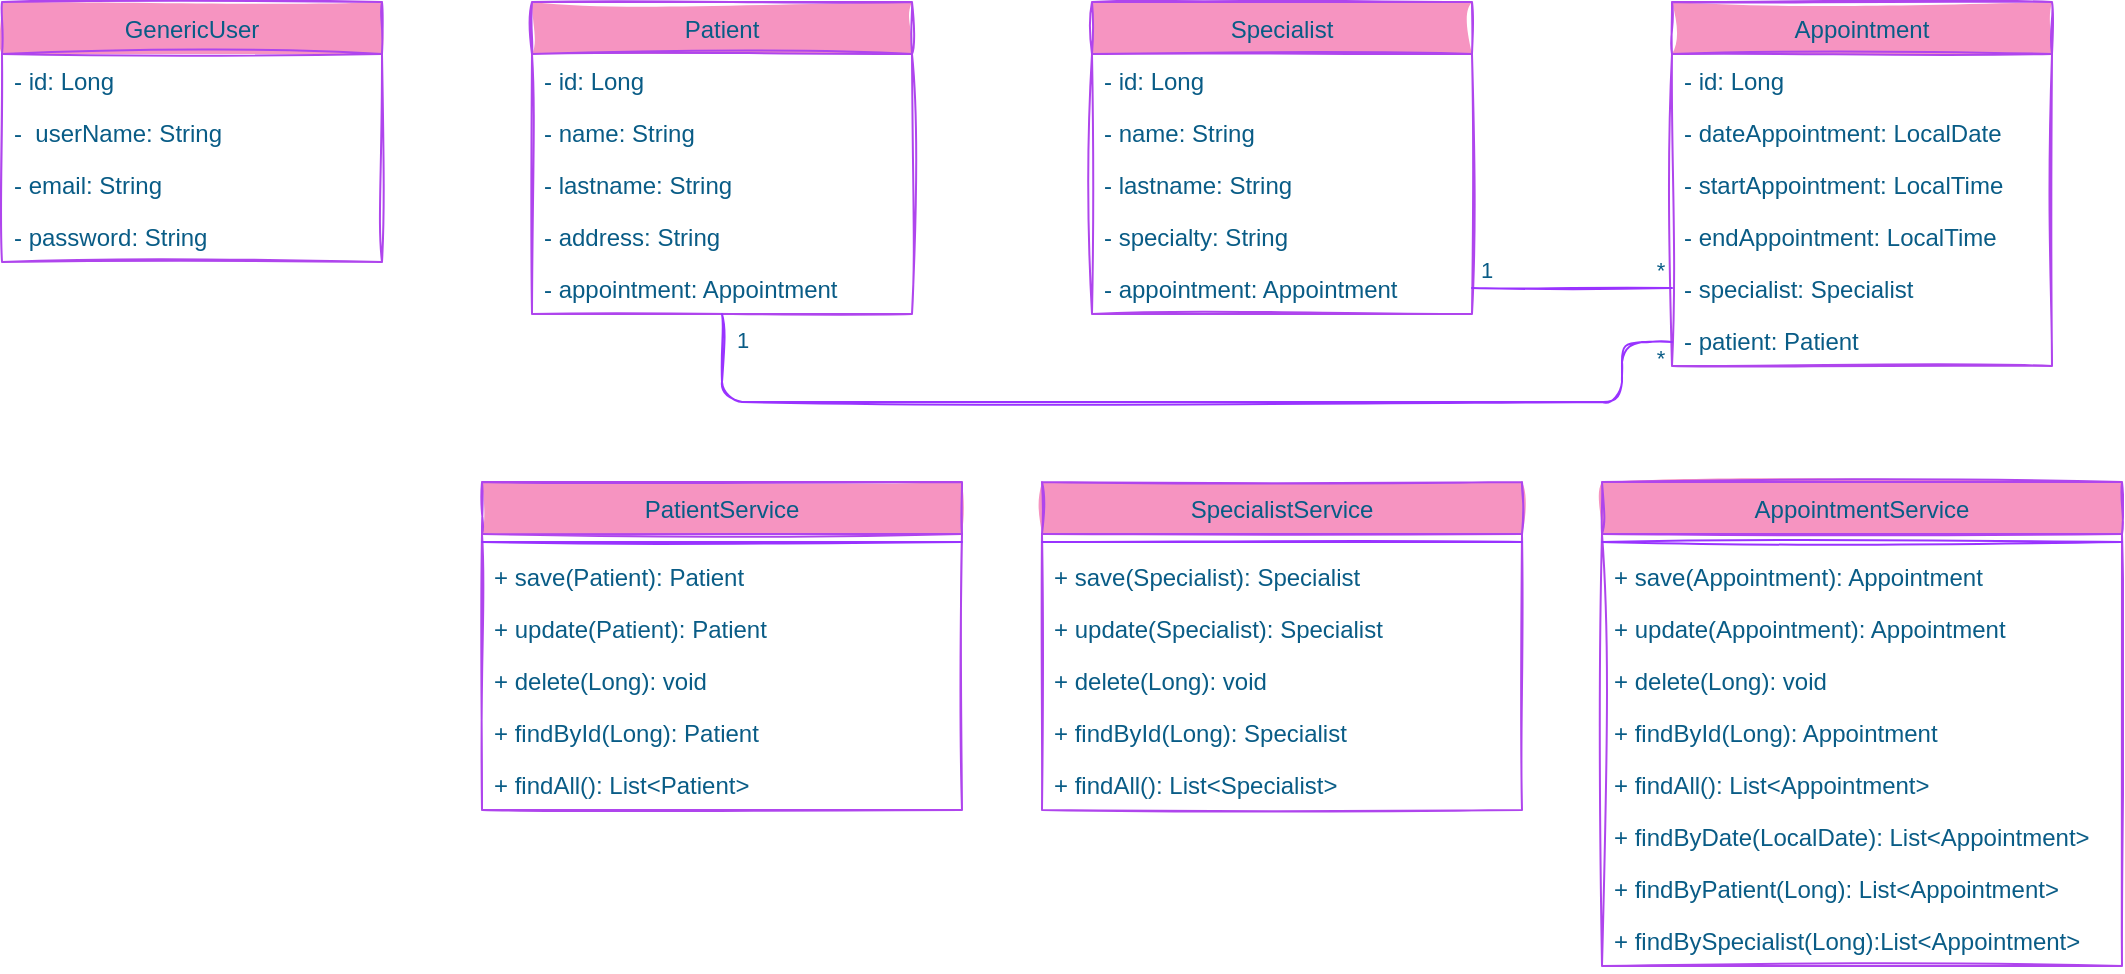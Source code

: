 <mxfile version="18.0.0" type="device" pages="2"><diagram name="UML" id="b5b7bab2-c9e2-2cf4-8b2a-24fd1a2a6d21"><mxGraphModel dx="862" dy="442" grid="1" gridSize="10" guides="1" tooltips="1" connect="1" arrows="1" fold="1" page="1" pageScale="1" pageWidth="1169" pageHeight="827" math="0" shadow="0"><root><mxCell id="0"/><mxCell id="1" parent="0"/><mxCell id="-_gNW6M4BK65J3YZP9LD-1" value="Patient" style="swimlane;fontStyle=0;childLayout=stackLayout;horizontal=1;startSize=26;horizontalStack=0;resizeParent=1;resizeParentMax=0;resizeLast=0;collapsible=1;marginBottom=0;swimlaneFillColor=#FFFFFF;fillColor=#F694C1;strokeColor=#AF45ED;fontColor=#095C86;sketch=1;fillStyle=solid;rounded=0;" parent="1" vertex="1"><mxGeometry x="305" y="80" width="190" height="156" as="geometry"/></mxCell><mxCell id="-_gNW6M4BK65J3YZP9LD-2" value="- id: Long" style="text;strokeColor=none;fillColor=none;align=left;verticalAlign=top;spacingLeft=4;spacingRight=4;overflow=hidden;rotatable=0;points=[[0,0.5],[1,0.5]];portConstraint=eastwest;fontColor=#095C86;sketch=1;rounded=0;" parent="-_gNW6M4BK65J3YZP9LD-1" vertex="1"><mxGeometry y="26" width="190" height="26" as="geometry"/></mxCell><mxCell id="-_gNW6M4BK65J3YZP9LD-3" value="- name: String" style="text;strokeColor=none;fillColor=none;align=left;verticalAlign=top;spacingLeft=4;spacingRight=4;overflow=hidden;rotatable=0;points=[[0,0.5],[1,0.5]];portConstraint=eastwest;fontColor=#095C86;sketch=1;rounded=0;" parent="-_gNW6M4BK65J3YZP9LD-1" vertex="1"><mxGeometry y="52" width="190" height="26" as="geometry"/></mxCell><mxCell id="-_gNW6M4BK65J3YZP9LD-4" value="- lastname: String" style="text;strokeColor=none;fillColor=none;align=left;verticalAlign=top;spacingLeft=4;spacingRight=4;overflow=hidden;rotatable=0;points=[[0,0.5],[1,0.5]];portConstraint=eastwest;fontColor=#095C86;sketch=1;rounded=0;" parent="-_gNW6M4BK65J3YZP9LD-1" vertex="1"><mxGeometry y="78" width="190" height="26" as="geometry"/></mxCell><mxCell id="-_gNW6M4BK65J3YZP9LD-15" value="- address: String" style="text;strokeColor=none;fillColor=none;align=left;verticalAlign=top;spacingLeft=4;spacingRight=4;overflow=hidden;rotatable=0;points=[[0,0.5],[1,0.5]];portConstraint=eastwest;fontColor=#095C86;sketch=1;rounded=0;" parent="-_gNW6M4BK65J3YZP9LD-1" vertex="1"><mxGeometry y="104" width="190" height="26" as="geometry"/></mxCell><mxCell id="OF3Rlddt9lfs2LwnkakC-3" value="- appointment: Appointment" style="text;strokeColor=none;fillColor=none;align=left;verticalAlign=top;spacingLeft=4;spacingRight=4;overflow=hidden;rotatable=0;points=[[0,0.5],[1,0.5]];portConstraint=eastwest;fontColor=#095C86;sketch=1;rounded=0;" vertex="1" parent="-_gNW6M4BK65J3YZP9LD-1"><mxGeometry y="130" width="190" height="26" as="geometry"/></mxCell><mxCell id="-_gNW6M4BK65J3YZP9LD-6" value="GenericUser" style="swimlane;fontStyle=0;childLayout=stackLayout;horizontal=1;startSize=26;horizontalStack=0;resizeParent=1;resizeParentMax=0;resizeLast=0;collapsible=1;marginBottom=0;swimlaneFillColor=#FFFFFF;fillColor=#F694C1;strokeColor=#AF45ED;fontColor=#095C86;sketch=1;fillStyle=solid;rounded=0;" parent="1" vertex="1"><mxGeometry x="40" y="80" width="190" height="130" as="geometry"/></mxCell><mxCell id="-_gNW6M4BK65J3YZP9LD-7" value="- id: Long" style="text;strokeColor=none;fillColor=none;align=left;verticalAlign=top;spacingLeft=4;spacingRight=4;overflow=hidden;rotatable=0;points=[[0,0.5],[1,0.5]];portConstraint=eastwest;fontColor=#095C86;sketch=1;rounded=0;" parent="-_gNW6M4BK65J3YZP9LD-6" vertex="1"><mxGeometry y="26" width="190" height="26" as="geometry"/></mxCell><mxCell id="-_gNW6M4BK65J3YZP9LD-8" value="-  userName: String" style="text;strokeColor=none;fillColor=none;align=left;verticalAlign=top;spacingLeft=4;spacingRight=4;overflow=hidden;rotatable=0;points=[[0,0.5],[1,0.5]];portConstraint=eastwest;fontColor=#095C86;sketch=1;rounded=0;" parent="-_gNW6M4BK65J3YZP9LD-6" vertex="1"><mxGeometry y="52" width="190" height="26" as="geometry"/></mxCell><mxCell id="-_gNW6M4BK65J3YZP9LD-9" value="- email: String" style="text;strokeColor=none;fillColor=none;align=left;verticalAlign=top;spacingLeft=4;spacingRight=4;overflow=hidden;rotatable=0;points=[[0,0.5],[1,0.5]];portConstraint=eastwest;fontColor=#095C86;sketch=1;rounded=0;" parent="-_gNW6M4BK65J3YZP9LD-6" vertex="1"><mxGeometry y="78" width="190" height="26" as="geometry"/></mxCell><mxCell id="QgwXfpp8OTVQLPvjMUYC-29" value="- password: String" style="text;strokeColor=none;fillColor=none;align=left;verticalAlign=top;spacingLeft=4;spacingRight=4;overflow=hidden;rotatable=0;points=[[0,0.5],[1,0.5]];portConstraint=eastwest;fontColor=#095C86;sketch=1;rounded=0;" vertex="1" parent="-_gNW6M4BK65J3YZP9LD-6"><mxGeometry y="104" width="190" height="26" as="geometry"/></mxCell><mxCell id="-_gNW6M4BK65J3YZP9LD-10" value="Specialist" style="swimlane;fontStyle=0;childLayout=stackLayout;horizontal=1;startSize=26;horizontalStack=0;resizeParent=1;resizeParentMax=0;resizeLast=0;collapsible=1;marginBottom=0;swimlaneFillColor=#FFFFFF;fillColor=#F694C1;strokeColor=#AF45ED;fontColor=#095C86;sketch=1;fillStyle=solid;rounded=0;" parent="1" vertex="1"><mxGeometry x="585" y="80" width="190" height="156" as="geometry"/></mxCell><mxCell id="-_gNW6M4BK65J3YZP9LD-11" value="- id: Long" style="text;strokeColor=none;fillColor=none;align=left;verticalAlign=top;spacingLeft=4;spacingRight=4;overflow=hidden;rotatable=0;points=[[0,0.5],[1,0.5]];portConstraint=eastwest;fontColor=#095C86;sketch=1;rounded=0;" parent="-_gNW6M4BK65J3YZP9LD-10" vertex="1"><mxGeometry y="26" width="190" height="26" as="geometry"/></mxCell><mxCell id="-_gNW6M4BK65J3YZP9LD-12" value="- name: String" style="text;strokeColor=none;fillColor=none;align=left;verticalAlign=top;spacingLeft=4;spacingRight=4;overflow=hidden;rotatable=0;points=[[0,0.5],[1,0.5]];portConstraint=eastwest;fontColor=#095C86;sketch=1;rounded=0;" parent="-_gNW6M4BK65J3YZP9LD-10" vertex="1"><mxGeometry y="52" width="190" height="26" as="geometry"/></mxCell><mxCell id="-_gNW6M4BK65J3YZP9LD-13" value="- lastname: String" style="text;strokeColor=none;fillColor=none;align=left;verticalAlign=top;spacingLeft=4;spacingRight=4;overflow=hidden;rotatable=0;points=[[0,0.5],[1,0.5]];portConstraint=eastwest;fontColor=#095C86;sketch=1;rounded=0;" parent="-_gNW6M4BK65J3YZP9LD-10" vertex="1"><mxGeometry y="78" width="190" height="26" as="geometry"/></mxCell><mxCell id="-_gNW6M4BK65J3YZP9LD-16" value="- specialty: String" style="text;strokeColor=none;fillColor=none;align=left;verticalAlign=top;spacingLeft=4;spacingRight=4;overflow=hidden;rotatable=0;points=[[0,0.5],[1,0.5]];portConstraint=eastwest;fontColor=#095C86;sketch=1;rounded=0;" parent="-_gNW6M4BK65J3YZP9LD-10" vertex="1"><mxGeometry y="104" width="190" height="26" as="geometry"/></mxCell><mxCell id="-_gNW6M4BK65J3YZP9LD-34" value="- appointment: Appointment" style="text;strokeColor=none;fillColor=none;align=left;verticalAlign=top;spacingLeft=4;spacingRight=4;overflow=hidden;rotatable=0;points=[[0,0.5],[1,0.5]];portConstraint=eastwest;fontColor=#095C86;sketch=1;rounded=0;" parent="-_gNW6M4BK65J3YZP9LD-10" vertex="1"><mxGeometry y="130" width="190" height="26" as="geometry"/></mxCell><mxCell id="-_gNW6M4BK65J3YZP9LD-17" value="Appointment" style="swimlane;fontStyle=0;childLayout=stackLayout;horizontal=1;startSize=26;horizontalStack=0;resizeParent=1;resizeParentMax=0;resizeLast=0;collapsible=1;marginBottom=0;swimlaneFillColor=#FFFFFF;fillColor=#F694C1;strokeColor=#AF45ED;fontColor=#095C86;sketch=1;fillStyle=solid;rounded=0;" parent="1" vertex="1"><mxGeometry x="875" y="80" width="190" height="182" as="geometry"/></mxCell><mxCell id="-_gNW6M4BK65J3YZP9LD-18" value="- id: Long" style="text;strokeColor=none;fillColor=none;align=left;verticalAlign=top;spacingLeft=4;spacingRight=4;overflow=hidden;rotatable=0;points=[[0,0.5],[1,0.5]];portConstraint=eastwest;fontColor=#095C86;sketch=1;rounded=0;" parent="-_gNW6M4BK65J3YZP9LD-17" vertex="1"><mxGeometry y="26" width="190" height="26" as="geometry"/></mxCell><mxCell id="-_gNW6M4BK65J3YZP9LD-31" value="- dateAppointment: LocalDate" style="text;strokeColor=none;fillColor=none;align=left;verticalAlign=top;spacingLeft=4;spacingRight=4;overflow=hidden;rotatable=0;points=[[0,0.5],[1,0.5]];portConstraint=eastwest;fontColor=#095C86;sketch=1;rounded=0;" parent="-_gNW6M4BK65J3YZP9LD-17" vertex="1"><mxGeometry y="52" width="190" height="26" as="geometry"/></mxCell><mxCell id="-_gNW6M4BK65J3YZP9LD-32" value="- startAppointment: LocalTime" style="text;strokeColor=none;fillColor=none;align=left;verticalAlign=top;spacingLeft=4;spacingRight=4;overflow=hidden;rotatable=0;points=[[0,0.5],[1,0.5]];portConstraint=eastwest;fontColor=#095C86;sketch=1;rounded=0;" parent="-_gNW6M4BK65J3YZP9LD-17" vertex="1"><mxGeometry y="78" width="190" height="26" as="geometry"/></mxCell><mxCell id="-_gNW6M4BK65J3YZP9LD-33" value="- endAppointment: LocalTime" style="text;strokeColor=none;fillColor=none;align=left;verticalAlign=top;spacingLeft=4;spacingRight=4;overflow=hidden;rotatable=0;points=[[0,0.5],[1,0.5]];portConstraint=eastwest;fontColor=#095C86;sketch=1;rounded=0;" parent="-_gNW6M4BK65J3YZP9LD-17" vertex="1"><mxGeometry y="104" width="190" height="26" as="geometry"/></mxCell><mxCell id="-_gNW6M4BK65J3YZP9LD-37" value="- specialist: Specialist" style="text;strokeColor=none;fillColor=none;align=left;verticalAlign=top;spacingLeft=4;spacingRight=4;overflow=hidden;rotatable=0;points=[[0,0.5],[1,0.5]];portConstraint=eastwest;fontColor=#095C86;sketch=1;rounded=0;" parent="-_gNW6M4BK65J3YZP9LD-17" vertex="1"><mxGeometry y="130" width="190" height="26" as="geometry"/></mxCell><mxCell id="-_gNW6M4BK65J3YZP9LD-36" value="- patient: Patient" style="text;strokeColor=none;fillColor=none;align=left;verticalAlign=top;spacingLeft=4;spacingRight=4;overflow=hidden;rotatable=0;points=[[0,0.5],[1,0.5]];portConstraint=eastwest;fontColor=#095C86;sketch=1;rounded=0;" parent="-_gNW6M4BK65J3YZP9LD-17" vertex="1"><mxGeometry y="156" width="190" height="26" as="geometry"/></mxCell><mxCell id="QgwXfpp8OTVQLPvjMUYC-1" value="SpecialistService" style="swimlane;fontStyle=0;childLayout=stackLayout;horizontal=1;startSize=26;horizontalStack=0;resizeParent=1;resizeParentMax=0;resizeLast=0;collapsible=1;marginBottom=0;swimlaneFillColor=#FFFFFF;fillColor=#F694C1;strokeColor=#AF45ED;fontColor=#095C86;sketch=1;fillStyle=solid;rounded=0;swimlaneLine=1;" vertex="1" parent="1"><mxGeometry x="560" y="320" width="240" height="164" as="geometry"/></mxCell><mxCell id="QgwXfpp8OTVQLPvjMUYC-9" value="" style="line;strokeWidth=1;fillColor=none;align=left;verticalAlign=middle;spacingTop=-1;spacingLeft=3;spacingRight=3;rotatable=0;labelPosition=right;points=[];portConstraint=eastwest;rounded=0;labelBackgroundColor=none;labelBorderColor=none;sketch=1;fillStyle=solid;fontColor=#095C86;strokeColor=#9933FF;" vertex="1" parent="QgwXfpp8OTVQLPvjMUYC-1"><mxGeometry y="26" width="240" height="8" as="geometry"/></mxCell><mxCell id="QgwXfpp8OTVQLPvjMUYC-8" value="+ save(Specialist): Specialist" style="text;strokeColor=none;fillColor=none;align=left;verticalAlign=top;spacingLeft=4;spacingRight=4;overflow=hidden;rotatable=0;points=[[0,0.5],[1,0.5]];portConstraint=eastwest;fontColor=#095C86;sketch=1;rounded=0;" vertex="1" parent="QgwXfpp8OTVQLPvjMUYC-1"><mxGeometry y="34" width="240" height="26" as="geometry"/></mxCell><mxCell id="QgwXfpp8OTVQLPvjMUYC-10" value="+ update(Specialist): Specialist" style="text;strokeColor=none;fillColor=none;align=left;verticalAlign=top;spacingLeft=4;spacingRight=4;overflow=hidden;rotatable=0;points=[[0,0.5],[1,0.5]];portConstraint=eastwest;fontColor=#095C86;sketch=1;rounded=0;" vertex="1" parent="QgwXfpp8OTVQLPvjMUYC-1"><mxGeometry y="60" width="240" height="26" as="geometry"/></mxCell><mxCell id="QgwXfpp8OTVQLPvjMUYC-11" value="+ delete(Long): void" style="text;strokeColor=none;fillColor=none;align=left;verticalAlign=top;spacingLeft=4;spacingRight=4;overflow=hidden;rotatable=0;points=[[0,0.5],[1,0.5]];portConstraint=eastwest;fontColor=#095C86;sketch=1;rounded=0;" vertex="1" parent="QgwXfpp8OTVQLPvjMUYC-1"><mxGeometry y="86" width="240" height="26" as="geometry"/></mxCell><mxCell id="QgwXfpp8OTVQLPvjMUYC-12" value="+ findById(Long): Specialist" style="text;strokeColor=none;fillColor=none;align=left;verticalAlign=top;spacingLeft=4;spacingRight=4;overflow=hidden;rotatable=0;points=[[0,0.5],[1,0.5]];portConstraint=eastwest;fontColor=#095C86;sketch=1;rounded=0;" vertex="1" parent="QgwXfpp8OTVQLPvjMUYC-1"><mxGeometry y="112" width="240" height="26" as="geometry"/></mxCell><mxCell id="QgwXfpp8OTVQLPvjMUYC-13" value="+ findAll(): List&lt;Specialist&gt;" style="text;strokeColor=none;fillColor=none;align=left;verticalAlign=top;spacingLeft=4;spacingRight=4;overflow=hidden;rotatable=0;points=[[0,0.5],[1,0.5]];portConstraint=eastwest;fontColor=#095C86;sketch=1;rounded=0;" vertex="1" parent="QgwXfpp8OTVQLPvjMUYC-1"><mxGeometry y="138" width="240" height="26" as="geometry"/></mxCell><mxCell id="QgwXfpp8OTVQLPvjMUYC-14" value="PatientService" style="swimlane;fontStyle=0;childLayout=stackLayout;horizontal=1;startSize=26;horizontalStack=0;resizeParent=1;resizeParentMax=0;resizeLast=0;collapsible=1;marginBottom=0;swimlaneFillColor=#FFFFFF;fillColor=#F694C1;strokeColor=#AF45ED;fontColor=#095C86;sketch=1;fillStyle=solid;rounded=0;swimlaneLine=1;" vertex="1" parent="1"><mxGeometry x="280" y="320" width="240" height="164" as="geometry"/></mxCell><mxCell id="QgwXfpp8OTVQLPvjMUYC-15" value="" style="line;strokeWidth=1;fillColor=none;align=left;verticalAlign=middle;spacingTop=-1;spacingLeft=3;spacingRight=3;rotatable=0;labelPosition=right;points=[];portConstraint=eastwest;rounded=0;labelBackgroundColor=none;labelBorderColor=none;sketch=1;fillStyle=solid;fontColor=#095C86;strokeColor=#9933FF;" vertex="1" parent="QgwXfpp8OTVQLPvjMUYC-14"><mxGeometry y="26" width="240" height="8" as="geometry"/></mxCell><mxCell id="QgwXfpp8OTVQLPvjMUYC-16" value="+ save(Patient): Patient" style="text;strokeColor=none;fillColor=none;align=left;verticalAlign=top;spacingLeft=4;spacingRight=4;overflow=hidden;rotatable=0;points=[[0,0.5],[1,0.5]];portConstraint=eastwest;fontColor=#095C86;sketch=1;rounded=0;" vertex="1" parent="QgwXfpp8OTVQLPvjMUYC-14"><mxGeometry y="34" width="240" height="26" as="geometry"/></mxCell><mxCell id="QgwXfpp8OTVQLPvjMUYC-17" value="+ update(Patient): Patient" style="text;strokeColor=none;fillColor=none;align=left;verticalAlign=top;spacingLeft=4;spacingRight=4;overflow=hidden;rotatable=0;points=[[0,0.5],[1,0.5]];portConstraint=eastwest;fontColor=#095C86;sketch=1;rounded=0;" vertex="1" parent="QgwXfpp8OTVQLPvjMUYC-14"><mxGeometry y="60" width="240" height="26" as="geometry"/></mxCell><mxCell id="QgwXfpp8OTVQLPvjMUYC-18" value="+ delete(Long): void" style="text;strokeColor=none;fillColor=none;align=left;verticalAlign=top;spacingLeft=4;spacingRight=4;overflow=hidden;rotatable=0;points=[[0,0.5],[1,0.5]];portConstraint=eastwest;fontColor=#095C86;sketch=1;rounded=0;" vertex="1" parent="QgwXfpp8OTVQLPvjMUYC-14"><mxGeometry y="86" width="240" height="26" as="geometry"/></mxCell><mxCell id="QgwXfpp8OTVQLPvjMUYC-19" value="+ findById(Long): Patient" style="text;strokeColor=none;fillColor=none;align=left;verticalAlign=top;spacingLeft=4;spacingRight=4;overflow=hidden;rotatable=0;points=[[0,0.5],[1,0.5]];portConstraint=eastwest;fontColor=#095C86;sketch=1;rounded=0;" vertex="1" parent="QgwXfpp8OTVQLPvjMUYC-14"><mxGeometry y="112" width="240" height="26" as="geometry"/></mxCell><mxCell id="QgwXfpp8OTVQLPvjMUYC-20" value="+ findAll(): List&lt;Patient&gt;" style="text;strokeColor=none;fillColor=none;align=left;verticalAlign=top;spacingLeft=4;spacingRight=4;overflow=hidden;rotatable=0;points=[[0,0.5],[1,0.5]];portConstraint=eastwest;fontColor=#095C86;sketch=1;rounded=0;" vertex="1" parent="QgwXfpp8OTVQLPvjMUYC-14"><mxGeometry y="138" width="240" height="26" as="geometry"/></mxCell><mxCell id="QgwXfpp8OTVQLPvjMUYC-21" value="AppointmentService" style="swimlane;fontStyle=0;childLayout=stackLayout;horizontal=1;startSize=26;horizontalStack=0;resizeParent=1;resizeParentMax=0;resizeLast=0;collapsible=1;marginBottom=0;swimlaneFillColor=#FFFFFF;fillColor=#F694C1;strokeColor=#AF45ED;fontColor=#095C86;sketch=1;fillStyle=solid;rounded=0;swimlaneLine=1;" vertex="1" parent="1"><mxGeometry x="840" y="320" width="260" height="242" as="geometry"/></mxCell><mxCell id="QgwXfpp8OTVQLPvjMUYC-22" value="" style="line;strokeWidth=1;fillColor=none;align=left;verticalAlign=middle;spacingTop=-1;spacingLeft=3;spacingRight=3;rotatable=0;labelPosition=right;points=[];portConstraint=eastwest;rounded=0;labelBackgroundColor=none;labelBorderColor=none;sketch=1;fillStyle=solid;fontColor=#095C86;strokeColor=#9933FF;" vertex="1" parent="QgwXfpp8OTVQLPvjMUYC-21"><mxGeometry y="26" width="260" height="8" as="geometry"/></mxCell><mxCell id="QgwXfpp8OTVQLPvjMUYC-23" value="+ save(Appointment): Appointment" style="text;strokeColor=none;fillColor=none;align=left;verticalAlign=top;spacingLeft=4;spacingRight=4;overflow=hidden;rotatable=0;points=[[0,0.5],[1,0.5]];portConstraint=eastwest;fontColor=#095C86;sketch=1;rounded=0;" vertex="1" parent="QgwXfpp8OTVQLPvjMUYC-21"><mxGeometry y="34" width="260" height="26" as="geometry"/></mxCell><mxCell id="QgwXfpp8OTVQLPvjMUYC-24" value="+ update(Appointment): Appointment" style="text;strokeColor=none;fillColor=none;align=left;verticalAlign=top;spacingLeft=4;spacingRight=4;overflow=hidden;rotatable=0;points=[[0,0.5],[1,0.5]];portConstraint=eastwest;fontColor=#095C86;sketch=1;rounded=0;" vertex="1" parent="QgwXfpp8OTVQLPvjMUYC-21"><mxGeometry y="60" width="260" height="26" as="geometry"/></mxCell><mxCell id="QgwXfpp8OTVQLPvjMUYC-25" value="+ delete(Long): void" style="text;strokeColor=none;fillColor=none;align=left;verticalAlign=top;spacingLeft=4;spacingRight=4;overflow=hidden;rotatable=0;points=[[0,0.5],[1,0.5]];portConstraint=eastwest;fontColor=#095C86;sketch=1;rounded=0;" vertex="1" parent="QgwXfpp8OTVQLPvjMUYC-21"><mxGeometry y="86" width="260" height="26" as="geometry"/></mxCell><mxCell id="QgwXfpp8OTVQLPvjMUYC-26" value="+ findById(Long): Appointment" style="text;strokeColor=none;fillColor=none;align=left;verticalAlign=top;spacingLeft=4;spacingRight=4;overflow=hidden;rotatable=0;points=[[0,0.5],[1,0.5]];portConstraint=eastwest;fontColor=#095C86;sketch=1;rounded=0;" vertex="1" parent="QgwXfpp8OTVQLPvjMUYC-21"><mxGeometry y="112" width="260" height="26" as="geometry"/></mxCell><mxCell id="QgwXfpp8OTVQLPvjMUYC-27" value="+ findAll(): List&lt;Appointment&gt;" style="text;strokeColor=none;fillColor=none;align=left;verticalAlign=top;spacingLeft=4;spacingRight=4;overflow=hidden;rotatable=0;points=[[0,0.5],[1,0.5]];portConstraint=eastwest;fontColor=#095C86;sketch=1;rounded=0;" vertex="1" parent="QgwXfpp8OTVQLPvjMUYC-21"><mxGeometry y="138" width="260" height="26" as="geometry"/></mxCell><mxCell id="QgwXfpp8OTVQLPvjMUYC-28" value="+ findByDate(LocalDate): List&lt;Appointment&gt;" style="text;strokeColor=none;fillColor=none;align=left;verticalAlign=top;spacingLeft=4;spacingRight=4;overflow=hidden;rotatable=0;points=[[0,0.5],[1,0.5]];portConstraint=eastwest;fontColor=#095C86;sketch=1;rounded=0;" vertex="1" parent="QgwXfpp8OTVQLPvjMUYC-21"><mxGeometry y="164" width="260" height="26" as="geometry"/></mxCell><mxCell id="OF3Rlddt9lfs2LwnkakC-1" value="+ findByPatient(Long): List&lt;Appointment&gt;" style="text;strokeColor=none;fillColor=none;align=left;verticalAlign=top;spacingLeft=4;spacingRight=4;overflow=hidden;rotatable=0;points=[[0,0.5],[1,0.5]];portConstraint=eastwest;fontColor=#095C86;sketch=1;rounded=0;" vertex="1" parent="QgwXfpp8OTVQLPvjMUYC-21"><mxGeometry y="190" width="260" height="26" as="geometry"/></mxCell><mxCell id="OF3Rlddt9lfs2LwnkakC-2" value="+ findBySpecialist(Long):List&lt;Appointment&gt;" style="text;strokeColor=none;fillColor=none;align=left;verticalAlign=top;spacingLeft=4;spacingRight=4;overflow=hidden;rotatable=0;points=[[0,0.5],[1,0.5]];portConstraint=eastwest;fontColor=#095C86;sketch=1;rounded=0;" vertex="1" parent="QgwXfpp8OTVQLPvjMUYC-21"><mxGeometry y="216" width="260" height="26" as="geometry"/></mxCell><mxCell id="OF3Rlddt9lfs2LwnkakC-4" style="edgeStyle=orthogonalEdgeStyle;rounded=1;sketch=1;orthogonalLoop=1;jettySize=auto;html=1;fontColor=#095C86;startArrow=none;startFill=0;endArrow=none;endFill=0;strokeColor=#9933FF;fillColor=#F694C1;" edge="1" parent="1" source="OF3Rlddt9lfs2LwnkakC-3" target="-_gNW6M4BK65J3YZP9LD-36"><mxGeometry relative="1" as="geometry"><Array as="points"><mxPoint x="400" y="280"/><mxPoint x="850" y="280"/><mxPoint x="850" y="250"/></Array></mxGeometry></mxCell><mxCell id="Ulx_qNrmFWZld5bVNHwq-1" value="1" style="edgeLabel;html=1;align=center;verticalAlign=middle;resizable=0;points=[];fontColor=#095C86;" vertex="1" connectable="0" parent="OF3Rlddt9lfs2LwnkakC-4"><mxGeometry x="-0.965" y="-1" relative="1" as="geometry"><mxPoint x="11" y="3" as="offset"/></mxGeometry></mxCell><mxCell id="Ulx_qNrmFWZld5bVNHwq-2" value="*" style="edgeLabel;html=1;align=center;verticalAlign=middle;resizable=0;points=[];fontColor=#095C86;" vertex="1" connectable="0" parent="OF3Rlddt9lfs2LwnkakC-4"><mxGeometry x="0.896" relative="1" as="geometry"><mxPoint x="19" y="4" as="offset"/></mxGeometry></mxCell><mxCell id="Ulx_qNrmFWZld5bVNHwq-3" style="edgeStyle=orthogonalEdgeStyle;rounded=1;sketch=1;orthogonalLoop=1;jettySize=auto;html=1;entryX=0;entryY=0.5;entryDx=0;entryDy=0;fontColor=#095C86;startArrow=none;startFill=0;endArrow=none;endFill=0;strokeColor=#9933FF;fillColor=#F694C1;" edge="1" parent="1" source="-_gNW6M4BK65J3YZP9LD-34" target="-_gNW6M4BK65J3YZP9LD-37"><mxGeometry relative="1" as="geometry"/></mxCell><mxCell id="Ulx_qNrmFWZld5bVNHwq-4" value="1" style="edgeLabel;html=1;align=center;verticalAlign=middle;resizable=0;points=[];fontColor=#095C86;" vertex="1" connectable="0" parent="Ulx_qNrmFWZld5bVNHwq-3"><mxGeometry x="-0.89" y="-1" relative="1" as="geometry"><mxPoint x="1" y="-10" as="offset"/></mxGeometry></mxCell><mxCell id="Ulx_qNrmFWZld5bVNHwq-5" value="*" style="edgeLabel;html=1;align=center;verticalAlign=middle;resizable=0;points=[];fontColor=#095C86;" vertex="1" connectable="0" parent="Ulx_qNrmFWZld5bVNHwq-3"><mxGeometry x="0.786" relative="1" as="geometry"><mxPoint x="4" y="-9" as="offset"/></mxGeometry></mxCell></root></mxGraphModel></diagram><diagram id="to7u4cIqYWteLvQA_j2h" name="DER"><mxGraphModel dx="907" dy="465" grid="1" gridSize="10" guides="1" tooltips="1" connect="1" arrows="1" fold="1" page="1" pageScale="1" pageWidth="1169" pageHeight="827" background="#ffffff" math="0" shadow="0"><root><mxCell id="0"/><mxCell id="1" parent="0"/><mxCell id="MI3xeO8ml7acuEQ96pCU-1" value="Patient" style="shape=table;startSize=30;container=1;collapsible=1;childLayout=tableLayout;fixedRows=1;rowLines=0;fontStyle=1;align=center;resizeLast=1;fillColor=#F694C1;strokeColor=#AF45ED;fontColor=#095C86;sketch=1;labelBackgroundColor=none;labelBorderColor=none;gradientColor=none;swimlaneFillColor=none;fillStyle=solid;" vertex="1" parent="1"><mxGeometry x="180" y="240" width="180" height="190" as="geometry"/></mxCell><mxCell id="MI3xeO8ml7acuEQ96pCU-2" value="" style="shape=tableRow;horizontal=0;startSize=0;swimlaneHead=0;swimlaneBody=0;fillColor=none;collapsible=0;dropTarget=0;points=[[0,0.5],[1,0.5]];portConstraint=eastwest;top=0;left=0;right=0;bottom=1;strokeColor=#AF45ED;fontColor=#095C86;sketch=1;" vertex="1" parent="MI3xeO8ml7acuEQ96pCU-1"><mxGeometry y="30" width="180" height="30" as="geometry"/></mxCell><mxCell id="MI3xeO8ml7acuEQ96pCU-3" value="PK" style="shape=partialRectangle;connectable=0;fillColor=none;top=0;left=0;bottom=0;right=0;fontStyle=1;overflow=hidden;strokeColor=#AF45ED;fontColor=#095C86;sketch=1;" vertex="1" parent="MI3xeO8ml7acuEQ96pCU-2"><mxGeometry width="30" height="30" as="geometry"><mxRectangle width="30" height="30" as="alternateBounds"/></mxGeometry></mxCell><mxCell id="MI3xeO8ml7acuEQ96pCU-4" value="ID" style="shape=partialRectangle;connectable=0;fillColor=none;top=0;left=0;bottom=0;right=0;align=left;spacingLeft=6;fontStyle=5;overflow=hidden;strokeColor=#AF45ED;fontColor=#095C86;sketch=1;" vertex="1" parent="MI3xeO8ml7acuEQ96pCU-2"><mxGeometry x="30" width="150" height="30" as="geometry"><mxRectangle width="150" height="30" as="alternateBounds"/></mxGeometry></mxCell><mxCell id="MI3xeO8ml7acuEQ96pCU-5" value="" style="shape=tableRow;horizontal=0;startSize=0;swimlaneHead=0;swimlaneBody=0;fillColor=none;collapsible=0;dropTarget=0;points=[[0,0.5],[1,0.5]];portConstraint=eastwest;top=0;left=0;right=0;bottom=0;strokeColor=#AF45ED;fontColor=#095C86;sketch=1;" vertex="1" parent="MI3xeO8ml7acuEQ96pCU-1"><mxGeometry y="60" width="180" height="30" as="geometry"/></mxCell><mxCell id="MI3xeO8ml7acuEQ96pCU-6" value="" style="shape=partialRectangle;connectable=0;fillColor=none;top=0;left=0;bottom=0;right=0;editable=1;overflow=hidden;strokeColor=#AF45ED;fontColor=#095C86;sketch=1;" vertex="1" parent="MI3xeO8ml7acuEQ96pCU-5"><mxGeometry width="30" height="30" as="geometry"><mxRectangle width="30" height="30" as="alternateBounds"/></mxGeometry></mxCell><mxCell id="MI3xeO8ml7acuEQ96pCU-7" value="name (varchar)" style="shape=partialRectangle;connectable=0;fillColor=none;top=0;left=0;bottom=0;right=0;align=left;spacingLeft=6;overflow=hidden;strokeColor=#AF45ED;fontColor=#095C86;sketch=1;" vertex="1" parent="MI3xeO8ml7acuEQ96pCU-5"><mxGeometry x="30" width="150" height="30" as="geometry"><mxRectangle width="150" height="30" as="alternateBounds"/></mxGeometry></mxCell><mxCell id="MI3xeO8ml7acuEQ96pCU-8" value="" style="shape=tableRow;horizontal=0;startSize=0;swimlaneHead=0;swimlaneBody=0;fillColor=none;collapsible=0;dropTarget=0;points=[[0,0.5],[1,0.5]];portConstraint=eastwest;top=0;left=0;right=0;bottom=0;strokeColor=#AF45ED;fontColor=#095C86;sketch=1;" vertex="1" parent="MI3xeO8ml7acuEQ96pCU-1"><mxGeometry y="90" width="180" height="30" as="geometry"/></mxCell><mxCell id="MI3xeO8ml7acuEQ96pCU-9" value="" style="shape=partialRectangle;connectable=0;fillColor=none;top=0;left=0;bottom=0;right=0;editable=1;overflow=hidden;strokeColor=#AF45ED;fontColor=#095C86;sketch=1;" vertex="1" parent="MI3xeO8ml7acuEQ96pCU-8"><mxGeometry width="30" height="30" as="geometry"><mxRectangle width="30" height="30" as="alternateBounds"/></mxGeometry></mxCell><mxCell id="MI3xeO8ml7acuEQ96pCU-10" value="lastname(varchar)" style="shape=partialRectangle;connectable=0;fillColor=none;top=0;left=0;bottom=0;right=0;align=left;spacingLeft=6;overflow=hidden;strokeColor=#AF45ED;fontColor=#095C86;sketch=1;" vertex="1" parent="MI3xeO8ml7acuEQ96pCU-8"><mxGeometry x="30" width="150" height="30" as="geometry"><mxRectangle width="150" height="30" as="alternateBounds"/></mxGeometry></mxCell><mxCell id="MI3xeO8ml7acuEQ96pCU-11" value="" style="shape=tableRow;horizontal=0;startSize=0;swimlaneHead=0;swimlaneBody=0;fillColor=none;collapsible=0;dropTarget=0;points=[[0,0.5],[1,0.5]];portConstraint=eastwest;top=0;left=0;right=0;bottom=0;strokeColor=#AF45ED;fontColor=#095C86;sketch=1;" vertex="1" parent="MI3xeO8ml7acuEQ96pCU-1"><mxGeometry y="120" width="180" height="30" as="geometry"/></mxCell><mxCell id="MI3xeO8ml7acuEQ96pCU-12" value="" style="shape=partialRectangle;connectable=0;fillColor=none;top=0;left=0;bottom=0;right=0;editable=1;overflow=hidden;strokeColor=#AF45ED;fontColor=#095C86;sketch=1;" vertex="1" parent="MI3xeO8ml7acuEQ96pCU-11"><mxGeometry width="30" height="30" as="geometry"><mxRectangle width="30" height="30" as="alternateBounds"/></mxGeometry></mxCell><mxCell id="MI3xeO8ml7acuEQ96pCU-13" value="address(varchar)" style="shape=partialRectangle;connectable=0;fillColor=none;top=0;left=0;bottom=0;right=0;align=left;spacingLeft=6;overflow=hidden;strokeColor=#AF45ED;fontColor=#095C86;sketch=1;" vertex="1" parent="MI3xeO8ml7acuEQ96pCU-11"><mxGeometry x="30" width="150" height="30" as="geometry"><mxRectangle width="150" height="30" as="alternateBounds"/></mxGeometry></mxCell><mxCell id="1ap-wyRCNMJhj217oQp3-4" value="" style="shape=tableRow;horizontal=0;startSize=0;swimlaneHead=0;swimlaneBody=0;fillColor=none;collapsible=0;dropTarget=0;points=[[0,0.5],[1,0.5]];portConstraint=eastwest;top=0;left=0;right=0;bottom=0;strokeColor=#AF45ED;fontColor=#095C86;sketch=1;" vertex="1" parent="MI3xeO8ml7acuEQ96pCU-1"><mxGeometry y="150" width="180" height="30" as="geometry"/></mxCell><mxCell id="1ap-wyRCNMJhj217oQp3-5" value="FK" style="shape=partialRectangle;connectable=0;fillColor=none;top=0;left=0;bottom=0;right=0;editable=1;overflow=hidden;strokeColor=#AF45ED;fontColor=#095C86;sketch=1;" vertex="1" parent="1ap-wyRCNMJhj217oQp3-4"><mxGeometry width="30" height="30" as="geometry"><mxRectangle width="30" height="30" as="alternateBounds"/></mxGeometry></mxCell><mxCell id="1ap-wyRCNMJhj217oQp3-6" value="appointment_id" style="shape=partialRectangle;connectable=0;fillColor=none;top=0;left=0;bottom=0;right=0;align=left;spacingLeft=6;overflow=hidden;strokeColor=#AF45ED;fontColor=#095C86;sketch=1;" vertex="1" parent="1ap-wyRCNMJhj217oQp3-4"><mxGeometry x="30" width="150" height="30" as="geometry"><mxRectangle width="150" height="30" as="alternateBounds"/></mxGeometry></mxCell><mxCell id="ve2q4dGtnOVxX8mQZZq1-1" value="Specialist" style="shape=table;startSize=30;container=1;collapsible=1;childLayout=tableLayout;fixedRows=1;rowLines=0;fontStyle=1;align=center;resizeLast=1;fillColor=#F694C1;strokeColor=#AF45ED;fontColor=#095C86;sketch=1;labelBackgroundColor=none;labelBorderColor=none;gradientColor=none;swimlaneFillColor=none;fillStyle=solid;" vertex="1" parent="1"><mxGeometry x="810" y="240" width="180" height="180" as="geometry"/></mxCell><mxCell id="ve2q4dGtnOVxX8mQZZq1-2" value="" style="shape=tableRow;horizontal=0;startSize=0;swimlaneHead=0;swimlaneBody=0;fillColor=none;collapsible=0;dropTarget=0;points=[[0,0.5],[1,0.5]];portConstraint=eastwest;top=0;left=0;right=0;bottom=1;strokeColor=#AF45ED;fontColor=#095C86;sketch=1;" vertex="1" parent="ve2q4dGtnOVxX8mQZZq1-1"><mxGeometry y="30" width="180" height="30" as="geometry"/></mxCell><mxCell id="ve2q4dGtnOVxX8mQZZq1-3" value="PK" style="shape=partialRectangle;connectable=0;fillColor=none;top=0;left=0;bottom=0;right=0;fontStyle=1;overflow=hidden;strokeColor=#AF45ED;fontColor=#095C86;sketch=1;" vertex="1" parent="ve2q4dGtnOVxX8mQZZq1-2"><mxGeometry width="30" height="30" as="geometry"><mxRectangle width="30" height="30" as="alternateBounds"/></mxGeometry></mxCell><mxCell id="ve2q4dGtnOVxX8mQZZq1-4" value="ID" style="shape=partialRectangle;connectable=0;fillColor=none;top=0;left=0;bottom=0;right=0;align=left;spacingLeft=6;fontStyle=5;overflow=hidden;strokeColor=#AF45ED;fontColor=#095C86;sketch=1;" vertex="1" parent="ve2q4dGtnOVxX8mQZZq1-2"><mxGeometry x="30" width="150" height="30" as="geometry"><mxRectangle width="150" height="30" as="alternateBounds"/></mxGeometry></mxCell><mxCell id="ve2q4dGtnOVxX8mQZZq1-5" value="" style="shape=tableRow;horizontal=0;startSize=0;swimlaneHead=0;swimlaneBody=0;fillColor=none;collapsible=0;dropTarget=0;points=[[0,0.5],[1,0.5]];portConstraint=eastwest;top=0;left=0;right=0;bottom=0;strokeColor=#AF45ED;fontColor=#095C86;sketch=1;" vertex="1" parent="ve2q4dGtnOVxX8mQZZq1-1"><mxGeometry y="60" width="180" height="30" as="geometry"/></mxCell><mxCell id="ve2q4dGtnOVxX8mQZZq1-6" value="" style="shape=partialRectangle;connectable=0;fillColor=none;top=0;left=0;bottom=0;right=0;editable=1;overflow=hidden;strokeColor=#AF45ED;fontColor=#095C86;sketch=1;" vertex="1" parent="ve2q4dGtnOVxX8mQZZq1-5"><mxGeometry width="30" height="30" as="geometry"><mxRectangle width="30" height="30" as="alternateBounds"/></mxGeometry></mxCell><mxCell id="ve2q4dGtnOVxX8mQZZq1-7" value="name (varchar)" style="shape=partialRectangle;connectable=0;fillColor=none;top=0;left=0;bottom=0;right=0;align=left;spacingLeft=6;overflow=hidden;strokeColor=#AF45ED;fontColor=#095C86;sketch=1;" vertex="1" parent="ve2q4dGtnOVxX8mQZZq1-5"><mxGeometry x="30" width="150" height="30" as="geometry"><mxRectangle width="150" height="30" as="alternateBounds"/></mxGeometry></mxCell><mxCell id="ve2q4dGtnOVxX8mQZZq1-8" value="" style="shape=tableRow;horizontal=0;startSize=0;swimlaneHead=0;swimlaneBody=0;fillColor=none;collapsible=0;dropTarget=0;points=[[0,0.5],[1,0.5]];portConstraint=eastwest;top=0;left=0;right=0;bottom=0;strokeColor=#AF45ED;fontColor=#095C86;sketch=1;" vertex="1" parent="ve2q4dGtnOVxX8mQZZq1-1"><mxGeometry y="90" width="180" height="30" as="geometry"/></mxCell><mxCell id="ve2q4dGtnOVxX8mQZZq1-9" value="" style="shape=partialRectangle;connectable=0;fillColor=none;top=0;left=0;bottom=0;right=0;editable=1;overflow=hidden;strokeColor=#AF45ED;fontColor=#095C86;sketch=1;" vertex="1" parent="ve2q4dGtnOVxX8mQZZq1-8"><mxGeometry width="30" height="30" as="geometry"><mxRectangle width="30" height="30" as="alternateBounds"/></mxGeometry></mxCell><mxCell id="ve2q4dGtnOVxX8mQZZq1-10" value="lastname(varchar)" style="shape=partialRectangle;connectable=0;fillColor=none;top=0;left=0;bottom=0;right=0;align=left;spacingLeft=6;overflow=hidden;strokeColor=#AF45ED;fontColor=#095C86;sketch=1;" vertex="1" parent="ve2q4dGtnOVxX8mQZZq1-8"><mxGeometry x="30" width="150" height="30" as="geometry"><mxRectangle width="150" height="30" as="alternateBounds"/></mxGeometry></mxCell><mxCell id="ve2q4dGtnOVxX8mQZZq1-11" value="" style="shape=tableRow;horizontal=0;startSize=0;swimlaneHead=0;swimlaneBody=0;fillColor=none;collapsible=0;dropTarget=0;points=[[0,0.5],[1,0.5]];portConstraint=eastwest;top=0;left=0;right=0;bottom=0;strokeColor=#AF45ED;fontColor=#095C86;sketch=1;" vertex="1" parent="ve2q4dGtnOVxX8mQZZq1-1"><mxGeometry y="120" width="180" height="30" as="geometry"/></mxCell><mxCell id="ve2q4dGtnOVxX8mQZZq1-12" value="" style="shape=partialRectangle;connectable=0;fillColor=none;top=0;left=0;bottom=0;right=0;editable=1;overflow=hidden;strokeColor=#AF45ED;fontColor=#095C86;sketch=1;" vertex="1" parent="ve2q4dGtnOVxX8mQZZq1-11"><mxGeometry width="30" height="30" as="geometry"><mxRectangle width="30" height="30" as="alternateBounds"/></mxGeometry></mxCell><mxCell id="ve2q4dGtnOVxX8mQZZq1-13" value="specialty(varchar)" style="shape=partialRectangle;connectable=0;fillColor=none;top=0;left=0;bottom=0;right=0;align=left;spacingLeft=6;overflow=hidden;strokeColor=#AF45ED;fontColor=#095C86;sketch=1;" vertex="1" parent="ve2q4dGtnOVxX8mQZZq1-11"><mxGeometry x="30" width="150" height="30" as="geometry"><mxRectangle width="150" height="30" as="alternateBounds"/></mxGeometry></mxCell><mxCell id="ve2q4dGtnOVxX8mQZZq1-18" value="" style="shape=tableRow;horizontal=0;startSize=0;swimlaneHead=0;swimlaneBody=0;fillColor=none;collapsible=0;dropTarget=0;points=[[0,0.5],[1,0.5]];portConstraint=eastwest;top=0;left=0;right=0;bottom=0;strokeColor=#AF45ED;fontColor=#095C86;sketch=1;" vertex="1" parent="ve2q4dGtnOVxX8mQZZq1-1"><mxGeometry y="150" width="180" height="30" as="geometry"/></mxCell><mxCell id="ve2q4dGtnOVxX8mQZZq1-19" value="FK" style="shape=partialRectangle;connectable=0;fillColor=none;top=0;left=0;bottom=0;right=0;editable=1;overflow=hidden;strokeColor=#AF45ED;fontColor=#095C86;sketch=1;" vertex="1" parent="ve2q4dGtnOVxX8mQZZq1-18"><mxGeometry width="30" height="30" as="geometry"><mxRectangle width="30" height="30" as="alternateBounds"/></mxGeometry></mxCell><mxCell id="ve2q4dGtnOVxX8mQZZq1-20" value="appointment_id" style="shape=partialRectangle;connectable=0;fillColor=none;top=0;left=0;bottom=0;right=0;align=left;spacingLeft=6;overflow=hidden;strokeColor=#AF45ED;fontColor=#095C86;sketch=1;" vertex="1" parent="ve2q4dGtnOVxX8mQZZq1-18"><mxGeometry x="30" width="150" height="30" as="geometry"><mxRectangle width="150" height="30" as="alternateBounds"/></mxGeometry></mxCell><mxCell id="ve2q4dGtnOVxX8mQZZq1-21" value="Appointment" style="shape=table;startSize=30;container=1;collapsible=1;childLayout=tableLayout;fixedRows=1;rowLines=0;fontStyle=1;align=center;resizeLast=1;fillColor=#F694C1;strokeColor=#AF45ED;fontColor=#095C86;sketch=1;labelBackgroundColor=none;labelBorderColor=none;gradientColor=none;swimlaneFillColor=none;fillStyle=solid;" vertex="1" parent="1"><mxGeometry x="540" y="40" width="180" height="210" as="geometry"/></mxCell><mxCell id="ve2q4dGtnOVxX8mQZZq1-22" value="" style="shape=tableRow;horizontal=0;startSize=0;swimlaneHead=0;swimlaneBody=0;fillColor=none;collapsible=0;dropTarget=0;points=[[0,0.5],[1,0.5]];portConstraint=eastwest;top=0;left=0;right=0;bottom=1;strokeColor=#AF45ED;fontColor=#095C86;sketch=1;" vertex="1" parent="ve2q4dGtnOVxX8mQZZq1-21"><mxGeometry y="30" width="180" height="30" as="geometry"/></mxCell><mxCell id="ve2q4dGtnOVxX8mQZZq1-23" value="PK" style="shape=partialRectangle;connectable=0;fillColor=none;top=0;left=0;bottom=0;right=0;fontStyle=1;overflow=hidden;strokeColor=#AF45ED;fontColor=#095C86;sketch=1;" vertex="1" parent="ve2q4dGtnOVxX8mQZZq1-22"><mxGeometry width="30" height="30" as="geometry"><mxRectangle width="30" height="30" as="alternateBounds"/></mxGeometry></mxCell><mxCell id="ve2q4dGtnOVxX8mQZZq1-24" value="ID" style="shape=partialRectangle;connectable=0;fillColor=none;top=0;left=0;bottom=0;right=0;align=left;spacingLeft=6;fontStyle=5;overflow=hidden;strokeColor=#AF45ED;fontColor=#095C86;sketch=1;" vertex="1" parent="ve2q4dGtnOVxX8mQZZq1-22"><mxGeometry x="30" width="150" height="30" as="geometry"><mxRectangle width="150" height="30" as="alternateBounds"/></mxGeometry></mxCell><mxCell id="ve2q4dGtnOVxX8mQZZq1-25" value="" style="shape=tableRow;horizontal=0;startSize=0;swimlaneHead=0;swimlaneBody=0;fillColor=none;collapsible=0;dropTarget=0;points=[[0,0.5],[1,0.5]];portConstraint=eastwest;top=0;left=0;right=0;bottom=0;strokeColor=#AF45ED;fontColor=#095C86;sketch=1;" vertex="1" parent="ve2q4dGtnOVxX8mQZZq1-21"><mxGeometry y="60" width="180" height="30" as="geometry"/></mxCell><mxCell id="ve2q4dGtnOVxX8mQZZq1-26" value="" style="shape=partialRectangle;connectable=0;fillColor=none;top=0;left=0;bottom=0;right=0;editable=1;overflow=hidden;strokeColor=#AF45ED;fontColor=#095C86;sketch=1;" vertex="1" parent="ve2q4dGtnOVxX8mQZZq1-25"><mxGeometry width="30" height="30" as="geometry"><mxRectangle width="30" height="30" as="alternateBounds"/></mxGeometry></mxCell><mxCell id="ve2q4dGtnOVxX8mQZZq1-27" value="dateAppointment(date)" style="shape=partialRectangle;connectable=0;fillColor=none;top=0;left=0;bottom=0;right=0;align=left;spacingLeft=6;overflow=hidden;strokeColor=#AF45ED;fontColor=#095C86;sketch=1;" vertex="1" parent="ve2q4dGtnOVxX8mQZZq1-25"><mxGeometry x="30" width="150" height="30" as="geometry"><mxRectangle width="150" height="30" as="alternateBounds"/></mxGeometry></mxCell><mxCell id="ve2q4dGtnOVxX8mQZZq1-28" value="" style="shape=tableRow;horizontal=0;startSize=0;swimlaneHead=0;swimlaneBody=0;fillColor=none;collapsible=0;dropTarget=0;points=[[0,0.5],[1,0.5]];portConstraint=eastwest;top=0;left=0;right=0;bottom=0;strokeColor=#AF45ED;fontColor=#095C86;sketch=1;" vertex="1" parent="ve2q4dGtnOVxX8mQZZq1-21"><mxGeometry y="90" width="180" height="30" as="geometry"/></mxCell><mxCell id="ve2q4dGtnOVxX8mQZZq1-29" value="" style="shape=partialRectangle;connectable=0;fillColor=none;top=0;left=0;bottom=0;right=0;editable=1;overflow=hidden;strokeColor=#AF45ED;fontColor=#095C86;sketch=1;" vertex="1" parent="ve2q4dGtnOVxX8mQZZq1-28"><mxGeometry width="30" height="30" as="geometry"><mxRectangle width="30" height="30" as="alternateBounds"/></mxGeometry></mxCell><mxCell id="ve2q4dGtnOVxX8mQZZq1-30" value="start(time)" style="shape=partialRectangle;connectable=0;fillColor=none;top=0;left=0;bottom=0;right=0;align=left;spacingLeft=6;overflow=hidden;strokeColor=#AF45ED;fontColor=#095C86;sketch=1;" vertex="1" parent="ve2q4dGtnOVxX8mQZZq1-28"><mxGeometry x="30" width="150" height="30" as="geometry"><mxRectangle width="150" height="30" as="alternateBounds"/></mxGeometry></mxCell><mxCell id="ve2q4dGtnOVxX8mQZZq1-31" value="" style="shape=tableRow;horizontal=0;startSize=0;swimlaneHead=0;swimlaneBody=0;fillColor=none;collapsible=0;dropTarget=0;points=[[0,0.5],[1,0.5]];portConstraint=eastwest;top=0;left=0;right=0;bottom=0;strokeColor=#AF45ED;fontColor=#095C86;sketch=1;" vertex="1" parent="ve2q4dGtnOVxX8mQZZq1-21"><mxGeometry y="120" width="180" height="30" as="geometry"/></mxCell><mxCell id="ve2q4dGtnOVxX8mQZZq1-32" value="" style="shape=partialRectangle;connectable=0;fillColor=none;top=0;left=0;bottom=0;right=0;editable=1;overflow=hidden;strokeColor=#AF45ED;fontColor=#095C86;sketch=1;" vertex="1" parent="ve2q4dGtnOVxX8mQZZq1-31"><mxGeometry width="30" height="30" as="geometry"><mxRectangle width="30" height="30" as="alternateBounds"/></mxGeometry></mxCell><mxCell id="ve2q4dGtnOVxX8mQZZq1-33" value="end(time)" style="shape=partialRectangle;connectable=0;fillColor=none;top=0;left=0;bottom=0;right=0;align=left;spacingLeft=6;overflow=hidden;strokeColor=#AF45ED;fontColor=#095C86;sketch=1;" vertex="1" parent="ve2q4dGtnOVxX8mQZZq1-31"><mxGeometry x="30" width="150" height="30" as="geometry"><mxRectangle width="150" height="30" as="alternateBounds"/></mxGeometry></mxCell><mxCell id="ve2q4dGtnOVxX8mQZZq1-34" value="" style="shape=tableRow;horizontal=0;startSize=0;swimlaneHead=0;swimlaneBody=0;fillColor=none;collapsible=0;dropTarget=0;points=[[0,0.5],[1,0.5]];portConstraint=eastwest;top=0;left=0;right=0;bottom=0;strokeColor=#AF45ED;fontColor=#095C86;sketch=1;" vertex="1" parent="ve2q4dGtnOVxX8mQZZq1-21"><mxGeometry y="150" width="180" height="30" as="geometry"/></mxCell><mxCell id="ve2q4dGtnOVxX8mQZZq1-35" value="FK" style="shape=partialRectangle;connectable=0;fillColor=none;top=0;left=0;bottom=0;right=0;editable=1;overflow=hidden;strokeColor=#AF45ED;fontColor=#095C86;sketch=1;" vertex="1" parent="ve2q4dGtnOVxX8mQZZq1-34"><mxGeometry width="30" height="30" as="geometry"><mxRectangle width="30" height="30" as="alternateBounds"/></mxGeometry></mxCell><mxCell id="ve2q4dGtnOVxX8mQZZq1-36" value="patient_id" style="shape=partialRectangle;connectable=0;fillColor=none;top=0;left=0;bottom=0;right=0;align=left;spacingLeft=6;overflow=hidden;strokeColor=#AF45ED;fontColor=#095C86;sketch=1;" vertex="1" parent="ve2q4dGtnOVxX8mQZZq1-34"><mxGeometry x="30" width="150" height="30" as="geometry"><mxRectangle width="150" height="30" as="alternateBounds"/></mxGeometry></mxCell><mxCell id="PzlXd7DW9YGjLcoJLdBP-6" value="" style="shape=tableRow;horizontal=0;startSize=0;swimlaneHead=0;swimlaneBody=0;fillColor=none;collapsible=0;dropTarget=0;points=[[0,0.5],[1,0.5]];portConstraint=eastwest;top=0;left=0;right=0;bottom=0;strokeColor=#AF45ED;fontColor=#095C86;sketch=1;" vertex="1" parent="ve2q4dGtnOVxX8mQZZq1-21"><mxGeometry y="180" width="180" height="30" as="geometry"/></mxCell><mxCell id="PzlXd7DW9YGjLcoJLdBP-7" value="FK" style="shape=partialRectangle;connectable=0;fillColor=none;top=0;left=0;bottom=0;right=0;editable=1;overflow=hidden;strokeColor=#AF45ED;fontColor=#095C86;sketch=1;" vertex="1" parent="PzlXd7DW9YGjLcoJLdBP-6"><mxGeometry width="30" height="30" as="geometry"><mxRectangle width="30" height="30" as="alternateBounds"/></mxGeometry></mxCell><mxCell id="PzlXd7DW9YGjLcoJLdBP-8" value="specialist_id" style="shape=partialRectangle;connectable=0;fillColor=none;top=0;left=0;bottom=0;right=0;align=left;spacingLeft=6;overflow=hidden;strokeColor=#AF45ED;fontColor=#095C86;sketch=1;" vertex="1" parent="PzlXd7DW9YGjLcoJLdBP-6"><mxGeometry x="30" width="150" height="30" as="geometry"><mxRectangle width="150" height="30" as="alternateBounds"/></mxGeometry></mxCell><mxCell id="PzlXd7DW9YGjLcoJLdBP-14" style="edgeStyle=orthogonalEdgeStyle;rounded=1;sketch=1;orthogonalLoop=1;jettySize=auto;html=1;fontColor=#095C86;startArrow=ERone;startFill=0;endArrow=ERoneToMany;endFill=0;strokeColor=#9933FF;fillColor=#F694C1;" edge="1" parent="1" source="ve2q4dGtnOVxX8mQZZq1-18" target="PzlXd7DW9YGjLcoJLdBP-6"><mxGeometry relative="1" as="geometry"/></mxCell><mxCell id="PzlXd7DW9YGjLcoJLdBP-16" style="edgeStyle=orthogonalEdgeStyle;rounded=1;sketch=1;orthogonalLoop=1;jettySize=auto;html=1;fontColor=#095C86;startArrow=ERone;startFill=0;endArrow=ERoneToMany;endFill=0;strokeColor=#9933FF;fillColor=#F694C1;" edge="1" parent="1" source="1ap-wyRCNMJhj217oQp3-4" target="ve2q4dGtnOVxX8mQZZq1-34"><mxGeometry relative="1" as="geometry"/></mxCell></root></mxGraphModel></diagram></mxfile>